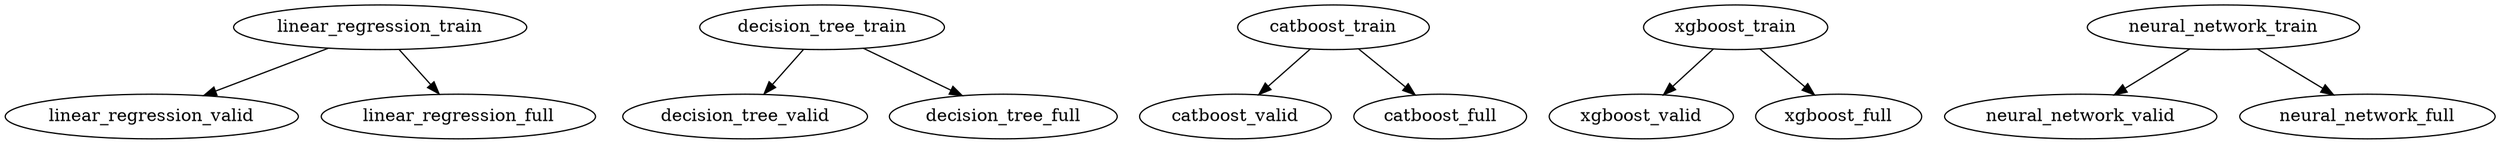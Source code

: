 strict digraph {
"linear_regression_train";
"linear_regression_valid";
"linear_regression_full";
"decision_tree_train";
"decision_tree_valid";
"decision_tree_full";
"catboost_train";
"catboost_valid";
"catboost_full";
"xgboost_train";
"xgboost_valid";
"xgboost_full";
"neural_network_train";
"neural_network_valid";
"neural_network_full";
"linear_regression_train" -> "linear_regression_valid";
"linear_regression_train" -> "linear_regression_full";
"decision_tree_train" -> "decision_tree_valid";
"decision_tree_train" -> "decision_tree_full";
"catboost_train" -> "catboost_valid";
"catboost_train" -> "catboost_full";
"xgboost_train" -> "xgboost_valid";
"xgboost_train" -> "xgboost_full";
"neural_network_train" -> "neural_network_valid";
"neural_network_train" -> "neural_network_full";
}


